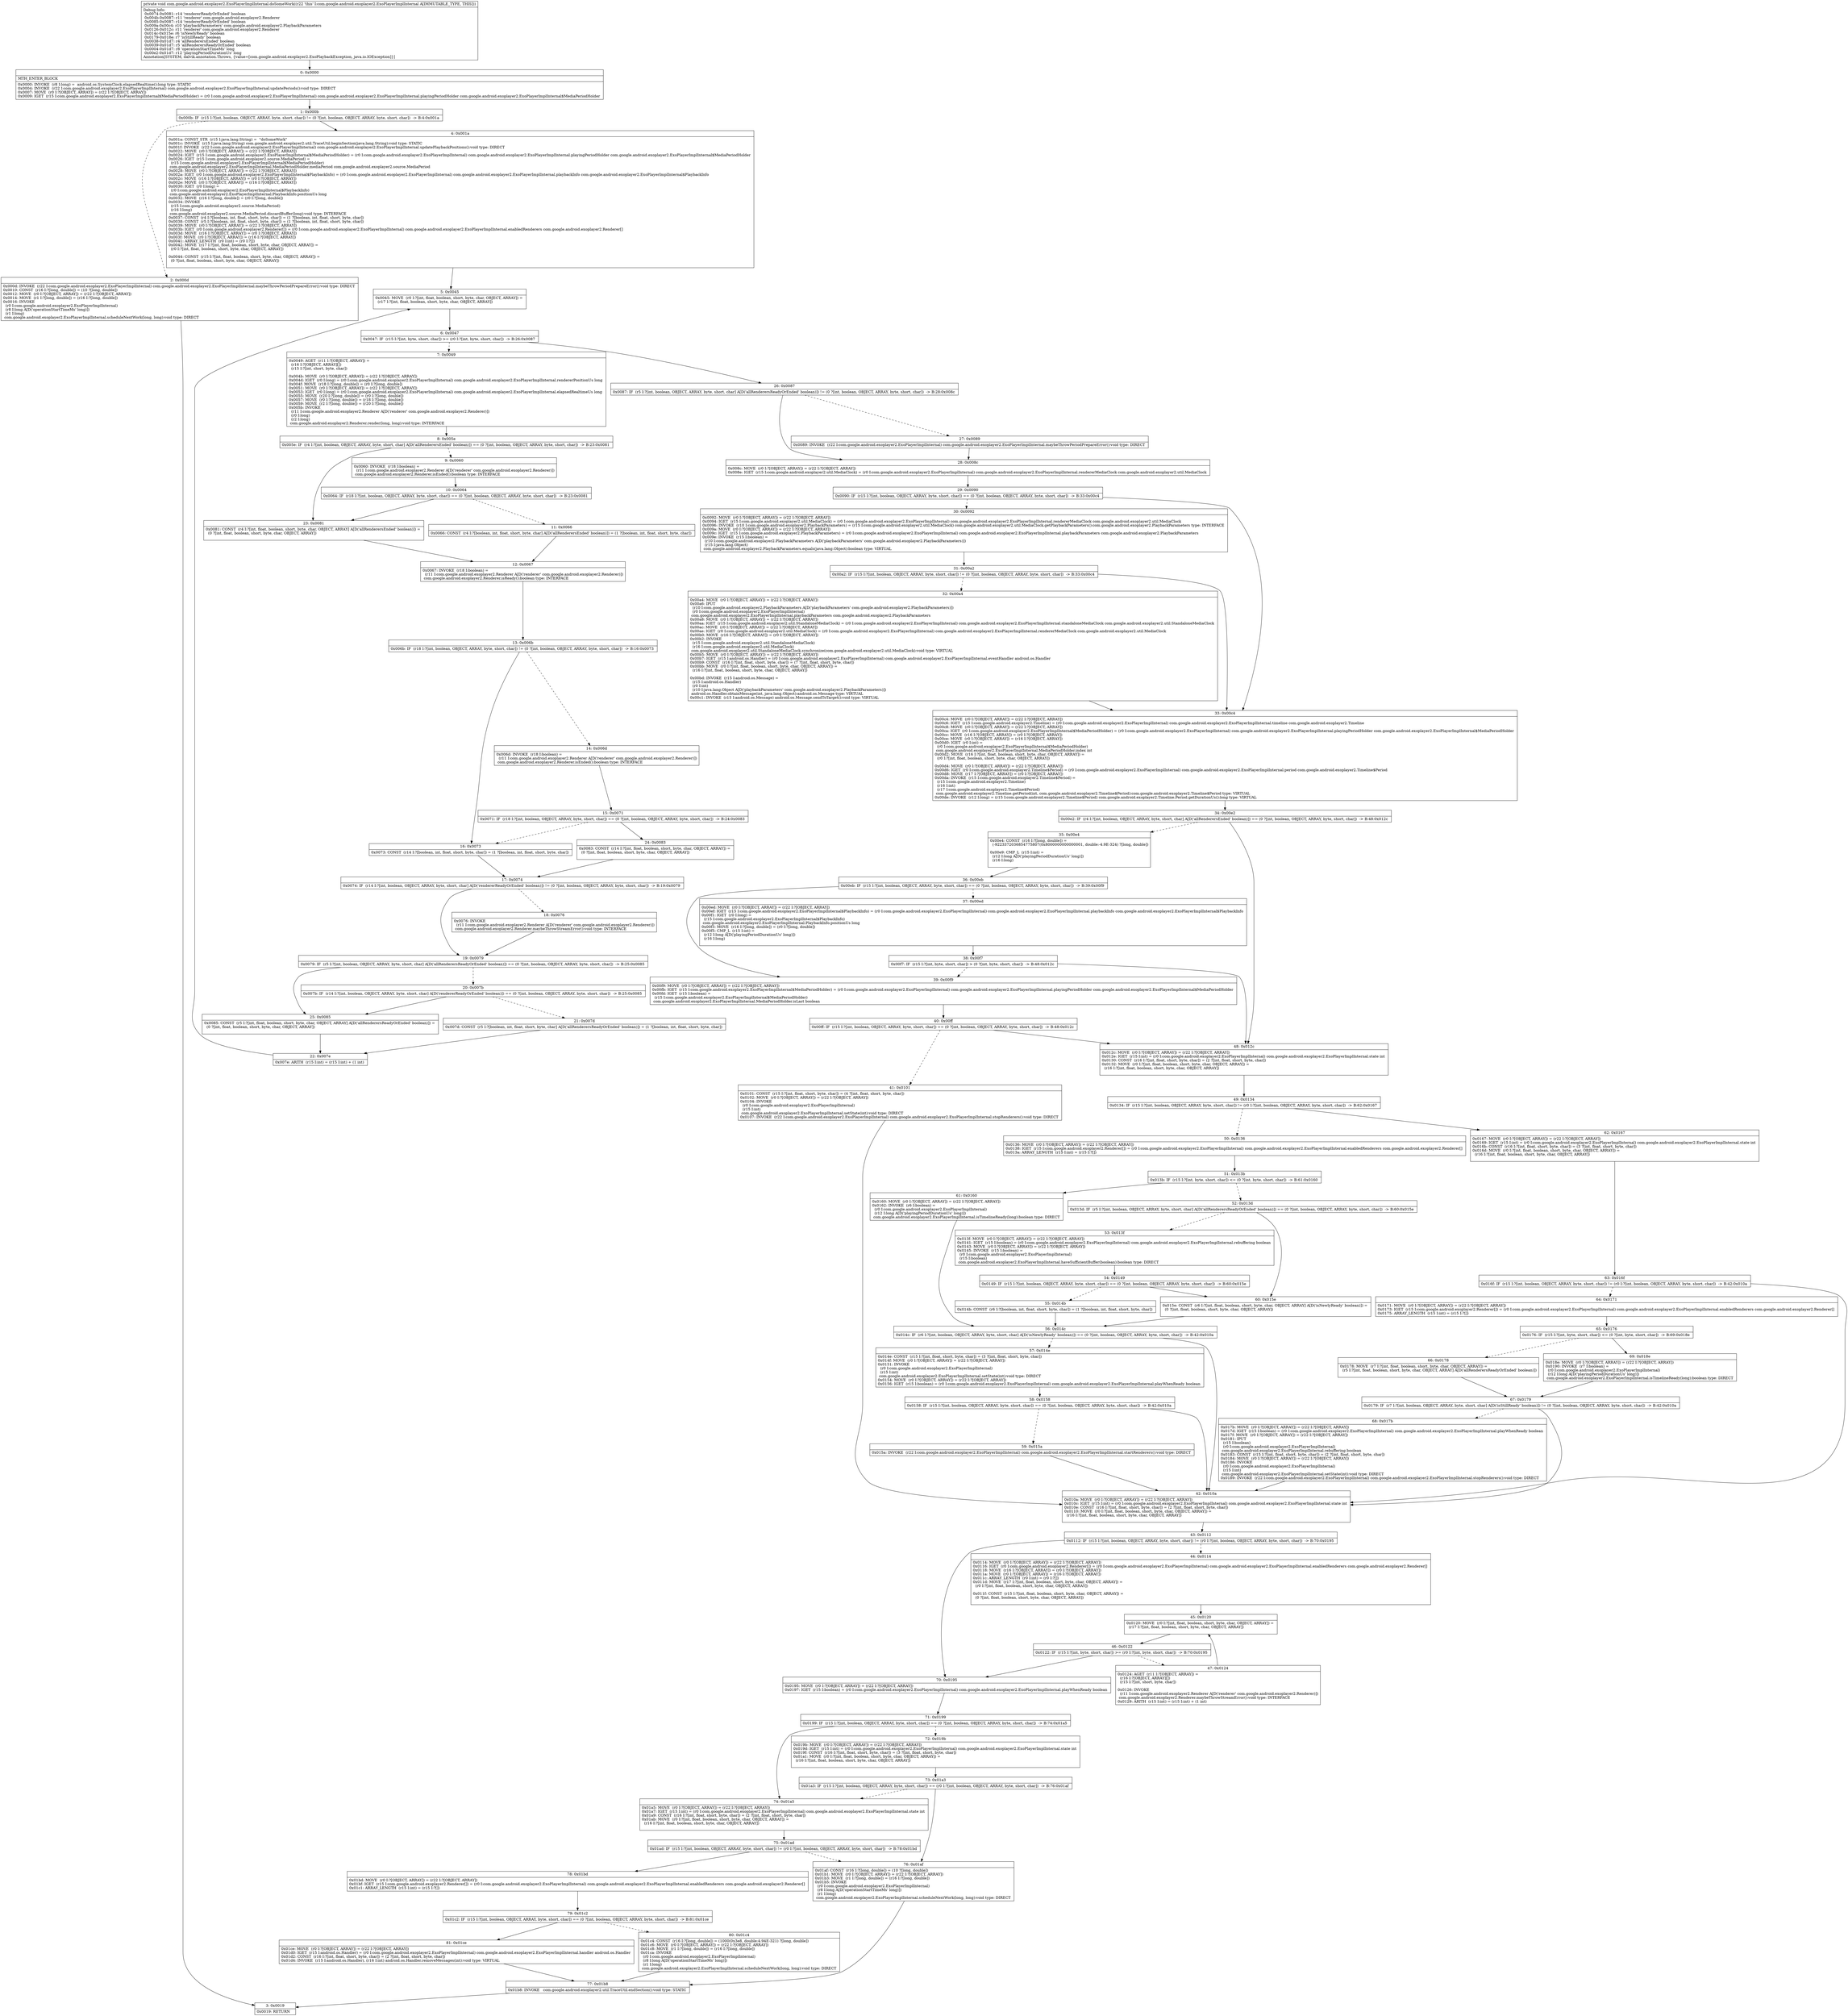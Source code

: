 digraph "CFG forcom.google.android.exoplayer2.ExoPlayerImplInternal.doSomeWork()V" {
Node_0 [shape=record,label="{0\:\ 0x0000|MTH_ENTER_BLOCK\l|0x0000: INVOKE  (r8 I:long) =  android.os.SystemClock.elapsedRealtime():long type: STATIC \l0x0004: INVOKE  (r22 I:com.google.android.exoplayer2.ExoPlayerImplInternal) com.google.android.exoplayer2.ExoPlayerImplInternal.updatePeriods():void type: DIRECT \l0x0007: MOVE  (r0 I:?[OBJECT, ARRAY]) = (r22 I:?[OBJECT, ARRAY]) \l0x0009: IGET  (r15 I:com.google.android.exoplayer2.ExoPlayerImplInternal$MediaPeriodHolder) = (r0 I:com.google.android.exoplayer2.ExoPlayerImplInternal) com.google.android.exoplayer2.ExoPlayerImplInternal.playingPeriodHolder com.google.android.exoplayer2.ExoPlayerImplInternal$MediaPeriodHolder \l}"];
Node_1 [shape=record,label="{1\:\ 0x000b|0x000b: IF  (r15 I:?[int, boolean, OBJECT, ARRAY, byte, short, char]) != (0 ?[int, boolean, OBJECT, ARRAY, byte, short, char])  \-\> B:4:0x001a \l}"];
Node_2 [shape=record,label="{2\:\ 0x000d|0x000d: INVOKE  (r22 I:com.google.android.exoplayer2.ExoPlayerImplInternal) com.google.android.exoplayer2.ExoPlayerImplInternal.maybeThrowPeriodPrepareError():void type: DIRECT \l0x0010: CONST  (r16 I:?[long, double]) = (10 ?[long, double]) \l0x0012: MOVE  (r0 I:?[OBJECT, ARRAY]) = (r22 I:?[OBJECT, ARRAY]) \l0x0014: MOVE  (r1 I:?[long, double]) = (r16 I:?[long, double]) \l0x0016: INVOKE  \l  (r0 I:com.google.android.exoplayer2.ExoPlayerImplInternal)\l  (r8 I:long A[D('operationStartTimeMs' long)])\l  (r1 I:long)\l com.google.android.exoplayer2.ExoPlayerImplInternal.scheduleNextWork(long, long):void type: DIRECT \l}"];
Node_3 [shape=record,label="{3\:\ 0x0019|0x0019: RETURN   \l}"];
Node_4 [shape=record,label="{4\:\ 0x001a|0x001a: CONST_STR  (r15 I:java.lang.String) =  \"doSomeWork\" \l0x001c: INVOKE  (r15 I:java.lang.String) com.google.android.exoplayer2.util.TraceUtil.beginSection(java.lang.String):void type: STATIC \l0x001f: INVOKE  (r22 I:com.google.android.exoplayer2.ExoPlayerImplInternal) com.google.android.exoplayer2.ExoPlayerImplInternal.updatePlaybackPositions():void type: DIRECT \l0x0022: MOVE  (r0 I:?[OBJECT, ARRAY]) = (r22 I:?[OBJECT, ARRAY]) \l0x0024: IGET  (r15 I:com.google.android.exoplayer2.ExoPlayerImplInternal$MediaPeriodHolder) = (r0 I:com.google.android.exoplayer2.ExoPlayerImplInternal) com.google.android.exoplayer2.ExoPlayerImplInternal.playingPeriodHolder com.google.android.exoplayer2.ExoPlayerImplInternal$MediaPeriodHolder \l0x0026: IGET  (r15 I:com.google.android.exoplayer2.source.MediaPeriod) = \l  (r15 I:com.google.android.exoplayer2.ExoPlayerImplInternal$MediaPeriodHolder)\l com.google.android.exoplayer2.ExoPlayerImplInternal.MediaPeriodHolder.mediaPeriod com.google.android.exoplayer2.source.MediaPeriod \l0x0028: MOVE  (r0 I:?[OBJECT, ARRAY]) = (r22 I:?[OBJECT, ARRAY]) \l0x002a: IGET  (r0 I:com.google.android.exoplayer2.ExoPlayerImplInternal$PlaybackInfo) = (r0 I:com.google.android.exoplayer2.ExoPlayerImplInternal) com.google.android.exoplayer2.ExoPlayerImplInternal.playbackInfo com.google.android.exoplayer2.ExoPlayerImplInternal$PlaybackInfo \l0x002c: MOVE  (r16 I:?[OBJECT, ARRAY]) = (r0 I:?[OBJECT, ARRAY]) \l0x002e: MOVE  (r0 I:?[OBJECT, ARRAY]) = (r16 I:?[OBJECT, ARRAY]) \l0x0030: IGET  (r0 I:long) = \l  (r0 I:com.google.android.exoplayer2.ExoPlayerImplInternal$PlaybackInfo)\l com.google.android.exoplayer2.ExoPlayerImplInternal.PlaybackInfo.positionUs long \l0x0032: MOVE  (r16 I:?[long, double]) = (r0 I:?[long, double]) \l0x0034: INVOKE  \l  (r15 I:com.google.android.exoplayer2.source.MediaPeriod)\l  (r16 I:long)\l com.google.android.exoplayer2.source.MediaPeriod.discardBuffer(long):void type: INTERFACE \l0x0037: CONST  (r4 I:?[boolean, int, float, short, byte, char]) = (1 ?[boolean, int, float, short, byte, char]) \l0x0038: CONST  (r5 I:?[boolean, int, float, short, byte, char]) = (1 ?[boolean, int, float, short, byte, char]) \l0x0039: MOVE  (r0 I:?[OBJECT, ARRAY]) = (r22 I:?[OBJECT, ARRAY]) \l0x003b: IGET  (r0 I:com.google.android.exoplayer2.Renderer[]) = (r0 I:com.google.android.exoplayer2.ExoPlayerImplInternal) com.google.android.exoplayer2.ExoPlayerImplInternal.enabledRenderers com.google.android.exoplayer2.Renderer[] \l0x003d: MOVE  (r16 I:?[OBJECT, ARRAY]) = (r0 I:?[OBJECT, ARRAY]) \l0x003f: MOVE  (r0 I:?[OBJECT, ARRAY]) = (r16 I:?[OBJECT, ARRAY]) \l0x0041: ARRAY_LENGTH  (r0 I:int) = (r0 I:?[]) \l0x0042: MOVE  (r17 I:?[int, float, boolean, short, byte, char, OBJECT, ARRAY]) = \l  (r0 I:?[int, float, boolean, short, byte, char, OBJECT, ARRAY])\l \l0x0044: CONST  (r15 I:?[int, float, boolean, short, byte, char, OBJECT, ARRAY]) = \l  (0 ?[int, float, boolean, short, byte, char, OBJECT, ARRAY])\l \l}"];
Node_5 [shape=record,label="{5\:\ 0x0045|0x0045: MOVE  (r0 I:?[int, float, boolean, short, byte, char, OBJECT, ARRAY]) = \l  (r17 I:?[int, float, boolean, short, byte, char, OBJECT, ARRAY])\l \l}"];
Node_6 [shape=record,label="{6\:\ 0x0047|0x0047: IF  (r15 I:?[int, byte, short, char]) \>= (r0 I:?[int, byte, short, char])  \-\> B:26:0x0087 \l}"];
Node_7 [shape=record,label="{7\:\ 0x0049|0x0049: AGET  (r11 I:?[OBJECT, ARRAY]) = \l  (r16 I:?[OBJECT, ARRAY][])\l  (r15 I:?[int, short, byte, char])\l \l0x004b: MOVE  (r0 I:?[OBJECT, ARRAY]) = (r22 I:?[OBJECT, ARRAY]) \l0x004d: IGET  (r0 I:long) = (r0 I:com.google.android.exoplayer2.ExoPlayerImplInternal) com.google.android.exoplayer2.ExoPlayerImplInternal.rendererPositionUs long \l0x004f: MOVE  (r18 I:?[long, double]) = (r0 I:?[long, double]) \l0x0051: MOVE  (r0 I:?[OBJECT, ARRAY]) = (r22 I:?[OBJECT, ARRAY]) \l0x0053: IGET  (r0 I:long) = (r0 I:com.google.android.exoplayer2.ExoPlayerImplInternal) com.google.android.exoplayer2.ExoPlayerImplInternal.elapsedRealtimeUs long \l0x0055: MOVE  (r20 I:?[long, double]) = (r0 I:?[long, double]) \l0x0057: MOVE  (r0 I:?[long, double]) = (r18 I:?[long, double]) \l0x0059: MOVE  (r2 I:?[long, double]) = (r20 I:?[long, double]) \l0x005b: INVOKE  \l  (r11 I:com.google.android.exoplayer2.Renderer A[D('renderer' com.google.android.exoplayer2.Renderer)])\l  (r0 I:long)\l  (r2 I:long)\l com.google.android.exoplayer2.Renderer.render(long, long):void type: INTERFACE \l}"];
Node_8 [shape=record,label="{8\:\ 0x005e|0x005e: IF  (r4 I:?[int, boolean, OBJECT, ARRAY, byte, short, char] A[D('allRenderersEnded' boolean)]) == (0 ?[int, boolean, OBJECT, ARRAY, byte, short, char])  \-\> B:23:0x0081 \l}"];
Node_9 [shape=record,label="{9\:\ 0x0060|0x0060: INVOKE  (r18 I:boolean) = \l  (r11 I:com.google.android.exoplayer2.Renderer A[D('renderer' com.google.android.exoplayer2.Renderer)])\l com.google.android.exoplayer2.Renderer.isEnded():boolean type: INTERFACE \l}"];
Node_10 [shape=record,label="{10\:\ 0x0064|0x0064: IF  (r18 I:?[int, boolean, OBJECT, ARRAY, byte, short, char]) == (0 ?[int, boolean, OBJECT, ARRAY, byte, short, char])  \-\> B:23:0x0081 \l}"];
Node_11 [shape=record,label="{11\:\ 0x0066|0x0066: CONST  (r4 I:?[boolean, int, float, short, byte, char] A[D('allRenderersEnded' boolean)]) = (1 ?[boolean, int, float, short, byte, char]) \l}"];
Node_12 [shape=record,label="{12\:\ 0x0067|0x0067: INVOKE  (r18 I:boolean) = \l  (r11 I:com.google.android.exoplayer2.Renderer A[D('renderer' com.google.android.exoplayer2.Renderer)])\l com.google.android.exoplayer2.Renderer.isReady():boolean type: INTERFACE \l}"];
Node_13 [shape=record,label="{13\:\ 0x006b|0x006b: IF  (r18 I:?[int, boolean, OBJECT, ARRAY, byte, short, char]) != (0 ?[int, boolean, OBJECT, ARRAY, byte, short, char])  \-\> B:16:0x0073 \l}"];
Node_14 [shape=record,label="{14\:\ 0x006d|0x006d: INVOKE  (r18 I:boolean) = \l  (r11 I:com.google.android.exoplayer2.Renderer A[D('renderer' com.google.android.exoplayer2.Renderer)])\l com.google.android.exoplayer2.Renderer.isEnded():boolean type: INTERFACE \l}"];
Node_15 [shape=record,label="{15\:\ 0x0071|0x0071: IF  (r18 I:?[int, boolean, OBJECT, ARRAY, byte, short, char]) == (0 ?[int, boolean, OBJECT, ARRAY, byte, short, char])  \-\> B:24:0x0083 \l}"];
Node_16 [shape=record,label="{16\:\ 0x0073|0x0073: CONST  (r14 I:?[boolean, int, float, short, byte, char]) = (1 ?[boolean, int, float, short, byte, char]) \l}"];
Node_17 [shape=record,label="{17\:\ 0x0074|0x0074: IF  (r14 I:?[int, boolean, OBJECT, ARRAY, byte, short, char] A[D('rendererReadyOrEnded' boolean)]) != (0 ?[int, boolean, OBJECT, ARRAY, byte, short, char])  \-\> B:19:0x0079 \l}"];
Node_18 [shape=record,label="{18\:\ 0x0076|0x0076: INVOKE  \l  (r11 I:com.google.android.exoplayer2.Renderer A[D('renderer' com.google.android.exoplayer2.Renderer)])\l com.google.android.exoplayer2.Renderer.maybeThrowStreamError():void type: INTERFACE \l}"];
Node_19 [shape=record,label="{19\:\ 0x0079|0x0079: IF  (r5 I:?[int, boolean, OBJECT, ARRAY, byte, short, char] A[D('allRenderersReadyOrEnded' boolean)]) == (0 ?[int, boolean, OBJECT, ARRAY, byte, short, char])  \-\> B:25:0x0085 \l}"];
Node_20 [shape=record,label="{20\:\ 0x007b|0x007b: IF  (r14 I:?[int, boolean, OBJECT, ARRAY, byte, short, char] A[D('rendererReadyOrEnded' boolean)]) == (0 ?[int, boolean, OBJECT, ARRAY, byte, short, char])  \-\> B:25:0x0085 \l}"];
Node_21 [shape=record,label="{21\:\ 0x007d|0x007d: CONST  (r5 I:?[boolean, int, float, short, byte, char] A[D('allRenderersReadyOrEnded' boolean)]) = (1 ?[boolean, int, float, short, byte, char]) \l}"];
Node_22 [shape=record,label="{22\:\ 0x007e|0x007e: ARITH  (r15 I:int) = (r15 I:int) + (1 int) \l}"];
Node_23 [shape=record,label="{23\:\ 0x0081|0x0081: CONST  (r4 I:?[int, float, boolean, short, byte, char, OBJECT, ARRAY] A[D('allRenderersEnded' boolean)]) = \l  (0 ?[int, float, boolean, short, byte, char, OBJECT, ARRAY])\l \l}"];
Node_24 [shape=record,label="{24\:\ 0x0083|0x0083: CONST  (r14 I:?[int, float, boolean, short, byte, char, OBJECT, ARRAY]) = \l  (0 ?[int, float, boolean, short, byte, char, OBJECT, ARRAY])\l \l}"];
Node_25 [shape=record,label="{25\:\ 0x0085|0x0085: CONST  (r5 I:?[int, float, boolean, short, byte, char, OBJECT, ARRAY] A[D('allRenderersReadyOrEnded' boolean)]) = \l  (0 ?[int, float, boolean, short, byte, char, OBJECT, ARRAY])\l \l}"];
Node_26 [shape=record,label="{26\:\ 0x0087|0x0087: IF  (r5 I:?[int, boolean, OBJECT, ARRAY, byte, short, char] A[D('allRenderersReadyOrEnded' boolean)]) != (0 ?[int, boolean, OBJECT, ARRAY, byte, short, char])  \-\> B:28:0x008c \l}"];
Node_27 [shape=record,label="{27\:\ 0x0089|0x0089: INVOKE  (r22 I:com.google.android.exoplayer2.ExoPlayerImplInternal) com.google.android.exoplayer2.ExoPlayerImplInternal.maybeThrowPeriodPrepareError():void type: DIRECT \l}"];
Node_28 [shape=record,label="{28\:\ 0x008c|0x008c: MOVE  (r0 I:?[OBJECT, ARRAY]) = (r22 I:?[OBJECT, ARRAY]) \l0x008e: IGET  (r15 I:com.google.android.exoplayer2.util.MediaClock) = (r0 I:com.google.android.exoplayer2.ExoPlayerImplInternal) com.google.android.exoplayer2.ExoPlayerImplInternal.rendererMediaClock com.google.android.exoplayer2.util.MediaClock \l}"];
Node_29 [shape=record,label="{29\:\ 0x0090|0x0090: IF  (r15 I:?[int, boolean, OBJECT, ARRAY, byte, short, char]) == (0 ?[int, boolean, OBJECT, ARRAY, byte, short, char])  \-\> B:33:0x00c4 \l}"];
Node_30 [shape=record,label="{30\:\ 0x0092|0x0092: MOVE  (r0 I:?[OBJECT, ARRAY]) = (r22 I:?[OBJECT, ARRAY]) \l0x0094: IGET  (r15 I:com.google.android.exoplayer2.util.MediaClock) = (r0 I:com.google.android.exoplayer2.ExoPlayerImplInternal) com.google.android.exoplayer2.ExoPlayerImplInternal.rendererMediaClock com.google.android.exoplayer2.util.MediaClock \l0x0096: INVOKE  (r10 I:com.google.android.exoplayer2.PlaybackParameters) = (r15 I:com.google.android.exoplayer2.util.MediaClock) com.google.android.exoplayer2.util.MediaClock.getPlaybackParameters():com.google.android.exoplayer2.PlaybackParameters type: INTERFACE \l0x009a: MOVE  (r0 I:?[OBJECT, ARRAY]) = (r22 I:?[OBJECT, ARRAY]) \l0x009c: IGET  (r15 I:com.google.android.exoplayer2.PlaybackParameters) = (r0 I:com.google.android.exoplayer2.ExoPlayerImplInternal) com.google.android.exoplayer2.ExoPlayerImplInternal.playbackParameters com.google.android.exoplayer2.PlaybackParameters \l0x009e: INVOKE  (r15 I:boolean) = \l  (r10 I:com.google.android.exoplayer2.PlaybackParameters A[D('playbackParameters' com.google.android.exoplayer2.PlaybackParameters)])\l  (r15 I:java.lang.Object)\l com.google.android.exoplayer2.PlaybackParameters.equals(java.lang.Object):boolean type: VIRTUAL \l}"];
Node_31 [shape=record,label="{31\:\ 0x00a2|0x00a2: IF  (r15 I:?[int, boolean, OBJECT, ARRAY, byte, short, char]) != (0 ?[int, boolean, OBJECT, ARRAY, byte, short, char])  \-\> B:33:0x00c4 \l}"];
Node_32 [shape=record,label="{32\:\ 0x00a4|0x00a4: MOVE  (r0 I:?[OBJECT, ARRAY]) = (r22 I:?[OBJECT, ARRAY]) \l0x00a6: IPUT  \l  (r10 I:com.google.android.exoplayer2.PlaybackParameters A[D('playbackParameters' com.google.android.exoplayer2.PlaybackParameters)])\l  (r0 I:com.google.android.exoplayer2.ExoPlayerImplInternal)\l com.google.android.exoplayer2.ExoPlayerImplInternal.playbackParameters com.google.android.exoplayer2.PlaybackParameters \l0x00a8: MOVE  (r0 I:?[OBJECT, ARRAY]) = (r22 I:?[OBJECT, ARRAY]) \l0x00aa: IGET  (r15 I:com.google.android.exoplayer2.util.StandaloneMediaClock) = (r0 I:com.google.android.exoplayer2.ExoPlayerImplInternal) com.google.android.exoplayer2.ExoPlayerImplInternal.standaloneMediaClock com.google.android.exoplayer2.util.StandaloneMediaClock \l0x00ac: MOVE  (r0 I:?[OBJECT, ARRAY]) = (r22 I:?[OBJECT, ARRAY]) \l0x00ae: IGET  (r0 I:com.google.android.exoplayer2.util.MediaClock) = (r0 I:com.google.android.exoplayer2.ExoPlayerImplInternal) com.google.android.exoplayer2.ExoPlayerImplInternal.rendererMediaClock com.google.android.exoplayer2.util.MediaClock \l0x00b0: MOVE  (r16 I:?[OBJECT, ARRAY]) = (r0 I:?[OBJECT, ARRAY]) \l0x00b2: INVOKE  \l  (r15 I:com.google.android.exoplayer2.util.StandaloneMediaClock)\l  (r16 I:com.google.android.exoplayer2.util.MediaClock)\l com.google.android.exoplayer2.util.StandaloneMediaClock.synchronize(com.google.android.exoplayer2.util.MediaClock):void type: VIRTUAL \l0x00b5: MOVE  (r0 I:?[OBJECT, ARRAY]) = (r22 I:?[OBJECT, ARRAY]) \l0x00b7: IGET  (r15 I:android.os.Handler) = (r0 I:com.google.android.exoplayer2.ExoPlayerImplInternal) com.google.android.exoplayer2.ExoPlayerImplInternal.eventHandler android.os.Handler \l0x00b9: CONST  (r16 I:?[int, float, short, byte, char]) = (7 ?[int, float, short, byte, char]) \l0x00bb: MOVE  (r0 I:?[int, float, boolean, short, byte, char, OBJECT, ARRAY]) = \l  (r16 I:?[int, float, boolean, short, byte, char, OBJECT, ARRAY])\l \l0x00bd: INVOKE  (r15 I:android.os.Message) = \l  (r15 I:android.os.Handler)\l  (r0 I:int)\l  (r10 I:java.lang.Object A[D('playbackParameters' com.google.android.exoplayer2.PlaybackParameters)])\l android.os.Handler.obtainMessage(int, java.lang.Object):android.os.Message type: VIRTUAL \l0x00c1: INVOKE  (r15 I:android.os.Message) android.os.Message.sendToTarget():void type: VIRTUAL \l}"];
Node_33 [shape=record,label="{33\:\ 0x00c4|0x00c4: MOVE  (r0 I:?[OBJECT, ARRAY]) = (r22 I:?[OBJECT, ARRAY]) \l0x00c6: IGET  (r15 I:com.google.android.exoplayer2.Timeline) = (r0 I:com.google.android.exoplayer2.ExoPlayerImplInternal) com.google.android.exoplayer2.ExoPlayerImplInternal.timeline com.google.android.exoplayer2.Timeline \l0x00c8: MOVE  (r0 I:?[OBJECT, ARRAY]) = (r22 I:?[OBJECT, ARRAY]) \l0x00ca: IGET  (r0 I:com.google.android.exoplayer2.ExoPlayerImplInternal$MediaPeriodHolder) = (r0 I:com.google.android.exoplayer2.ExoPlayerImplInternal) com.google.android.exoplayer2.ExoPlayerImplInternal.playingPeriodHolder com.google.android.exoplayer2.ExoPlayerImplInternal$MediaPeriodHolder \l0x00cc: MOVE  (r16 I:?[OBJECT, ARRAY]) = (r0 I:?[OBJECT, ARRAY]) \l0x00ce: MOVE  (r0 I:?[OBJECT, ARRAY]) = (r16 I:?[OBJECT, ARRAY]) \l0x00d0: IGET  (r0 I:int) = \l  (r0 I:com.google.android.exoplayer2.ExoPlayerImplInternal$MediaPeriodHolder)\l com.google.android.exoplayer2.ExoPlayerImplInternal.MediaPeriodHolder.index int \l0x00d2: MOVE  (r16 I:?[int, float, boolean, short, byte, char, OBJECT, ARRAY]) = \l  (r0 I:?[int, float, boolean, short, byte, char, OBJECT, ARRAY])\l \l0x00d4: MOVE  (r0 I:?[OBJECT, ARRAY]) = (r22 I:?[OBJECT, ARRAY]) \l0x00d6: IGET  (r0 I:com.google.android.exoplayer2.Timeline$Period) = (r0 I:com.google.android.exoplayer2.ExoPlayerImplInternal) com.google.android.exoplayer2.ExoPlayerImplInternal.period com.google.android.exoplayer2.Timeline$Period \l0x00d8: MOVE  (r17 I:?[OBJECT, ARRAY]) = (r0 I:?[OBJECT, ARRAY]) \l0x00da: INVOKE  (r15 I:com.google.android.exoplayer2.Timeline$Period) = \l  (r15 I:com.google.android.exoplayer2.Timeline)\l  (r16 I:int)\l  (r17 I:com.google.android.exoplayer2.Timeline$Period)\l com.google.android.exoplayer2.Timeline.getPeriod(int, com.google.android.exoplayer2.Timeline$Period):com.google.android.exoplayer2.Timeline$Period type: VIRTUAL \l0x00de: INVOKE  (r12 I:long) = (r15 I:com.google.android.exoplayer2.Timeline$Period) com.google.android.exoplayer2.Timeline.Period.getDurationUs():long type: VIRTUAL \l}"];
Node_34 [shape=record,label="{34\:\ 0x00e2|0x00e2: IF  (r4 I:?[int, boolean, OBJECT, ARRAY, byte, short, char] A[D('allRenderersEnded' boolean)]) == (0 ?[int, boolean, OBJECT, ARRAY, byte, short, char])  \-\> B:48:0x012c \l}"];
Node_35 [shape=record,label="{35\:\ 0x00e4|0x00e4: CONST  (r16 I:?[long, double]) = \l  (\-9223372036854775807(0x8000000000000001, double:\-4.9E\-324) ?[long, double])\l \l0x00e9: CMP_L  (r15 I:int) = \l  (r12 I:long A[D('playingPeriodDurationUs' long)])\l  (r16 I:long)\l \l}"];
Node_36 [shape=record,label="{36\:\ 0x00eb|0x00eb: IF  (r15 I:?[int, boolean, OBJECT, ARRAY, byte, short, char]) == (0 ?[int, boolean, OBJECT, ARRAY, byte, short, char])  \-\> B:39:0x00f9 \l}"];
Node_37 [shape=record,label="{37\:\ 0x00ed|0x00ed: MOVE  (r0 I:?[OBJECT, ARRAY]) = (r22 I:?[OBJECT, ARRAY]) \l0x00ef: IGET  (r15 I:com.google.android.exoplayer2.ExoPlayerImplInternal$PlaybackInfo) = (r0 I:com.google.android.exoplayer2.ExoPlayerImplInternal) com.google.android.exoplayer2.ExoPlayerImplInternal.playbackInfo com.google.android.exoplayer2.ExoPlayerImplInternal$PlaybackInfo \l0x00f1: IGET  (r0 I:long) = \l  (r15 I:com.google.android.exoplayer2.ExoPlayerImplInternal$PlaybackInfo)\l com.google.android.exoplayer2.ExoPlayerImplInternal.PlaybackInfo.positionUs long \l0x00f3: MOVE  (r16 I:?[long, double]) = (r0 I:?[long, double]) \l0x00f5: CMP_L  (r15 I:int) = \l  (r12 I:long A[D('playingPeriodDurationUs' long)])\l  (r16 I:long)\l \l}"];
Node_38 [shape=record,label="{38\:\ 0x00f7|0x00f7: IF  (r15 I:?[int, byte, short, char]) \> (0 ?[int, byte, short, char])  \-\> B:48:0x012c \l}"];
Node_39 [shape=record,label="{39\:\ 0x00f9|0x00f9: MOVE  (r0 I:?[OBJECT, ARRAY]) = (r22 I:?[OBJECT, ARRAY]) \l0x00fb: IGET  (r15 I:com.google.android.exoplayer2.ExoPlayerImplInternal$MediaPeriodHolder) = (r0 I:com.google.android.exoplayer2.ExoPlayerImplInternal) com.google.android.exoplayer2.ExoPlayerImplInternal.playingPeriodHolder com.google.android.exoplayer2.ExoPlayerImplInternal$MediaPeriodHolder \l0x00fd: IGET  (r15 I:boolean) = \l  (r15 I:com.google.android.exoplayer2.ExoPlayerImplInternal$MediaPeriodHolder)\l com.google.android.exoplayer2.ExoPlayerImplInternal.MediaPeriodHolder.isLast boolean \l}"];
Node_40 [shape=record,label="{40\:\ 0x00ff|0x00ff: IF  (r15 I:?[int, boolean, OBJECT, ARRAY, byte, short, char]) == (0 ?[int, boolean, OBJECT, ARRAY, byte, short, char])  \-\> B:48:0x012c \l}"];
Node_41 [shape=record,label="{41\:\ 0x0101|0x0101: CONST  (r15 I:?[int, float, short, byte, char]) = (4 ?[int, float, short, byte, char]) \l0x0102: MOVE  (r0 I:?[OBJECT, ARRAY]) = (r22 I:?[OBJECT, ARRAY]) \l0x0104: INVOKE  \l  (r0 I:com.google.android.exoplayer2.ExoPlayerImplInternal)\l  (r15 I:int)\l com.google.android.exoplayer2.ExoPlayerImplInternal.setState(int):void type: DIRECT \l0x0107: INVOKE  (r22 I:com.google.android.exoplayer2.ExoPlayerImplInternal) com.google.android.exoplayer2.ExoPlayerImplInternal.stopRenderers():void type: DIRECT \l}"];
Node_42 [shape=record,label="{42\:\ 0x010a|0x010a: MOVE  (r0 I:?[OBJECT, ARRAY]) = (r22 I:?[OBJECT, ARRAY]) \l0x010c: IGET  (r15 I:int) = (r0 I:com.google.android.exoplayer2.ExoPlayerImplInternal) com.google.android.exoplayer2.ExoPlayerImplInternal.state int \l0x010e: CONST  (r16 I:?[int, float, short, byte, char]) = (2 ?[int, float, short, byte, char]) \l0x0110: MOVE  (r0 I:?[int, float, boolean, short, byte, char, OBJECT, ARRAY]) = \l  (r16 I:?[int, float, boolean, short, byte, char, OBJECT, ARRAY])\l \l}"];
Node_43 [shape=record,label="{43\:\ 0x0112|0x0112: IF  (r15 I:?[int, boolean, OBJECT, ARRAY, byte, short, char]) != (r0 I:?[int, boolean, OBJECT, ARRAY, byte, short, char])  \-\> B:70:0x0195 \l}"];
Node_44 [shape=record,label="{44\:\ 0x0114|0x0114: MOVE  (r0 I:?[OBJECT, ARRAY]) = (r22 I:?[OBJECT, ARRAY]) \l0x0116: IGET  (r0 I:com.google.android.exoplayer2.Renderer[]) = (r0 I:com.google.android.exoplayer2.ExoPlayerImplInternal) com.google.android.exoplayer2.ExoPlayerImplInternal.enabledRenderers com.google.android.exoplayer2.Renderer[] \l0x0118: MOVE  (r16 I:?[OBJECT, ARRAY]) = (r0 I:?[OBJECT, ARRAY]) \l0x011a: MOVE  (r0 I:?[OBJECT, ARRAY]) = (r16 I:?[OBJECT, ARRAY]) \l0x011c: ARRAY_LENGTH  (r0 I:int) = (r0 I:?[]) \l0x011d: MOVE  (r17 I:?[int, float, boolean, short, byte, char, OBJECT, ARRAY]) = \l  (r0 I:?[int, float, boolean, short, byte, char, OBJECT, ARRAY])\l \l0x011f: CONST  (r15 I:?[int, float, boolean, short, byte, char, OBJECT, ARRAY]) = \l  (0 ?[int, float, boolean, short, byte, char, OBJECT, ARRAY])\l \l}"];
Node_45 [shape=record,label="{45\:\ 0x0120|0x0120: MOVE  (r0 I:?[int, float, boolean, short, byte, char, OBJECT, ARRAY]) = \l  (r17 I:?[int, float, boolean, short, byte, char, OBJECT, ARRAY])\l \l}"];
Node_46 [shape=record,label="{46\:\ 0x0122|0x0122: IF  (r15 I:?[int, byte, short, char]) \>= (r0 I:?[int, byte, short, char])  \-\> B:70:0x0195 \l}"];
Node_47 [shape=record,label="{47\:\ 0x0124|0x0124: AGET  (r11 I:?[OBJECT, ARRAY]) = \l  (r16 I:?[OBJECT, ARRAY][])\l  (r15 I:?[int, short, byte, char])\l \l0x0126: INVOKE  \l  (r11 I:com.google.android.exoplayer2.Renderer A[D('renderer' com.google.android.exoplayer2.Renderer)])\l com.google.android.exoplayer2.Renderer.maybeThrowStreamError():void type: INTERFACE \l0x0129: ARITH  (r15 I:int) = (r15 I:int) + (1 int) \l}"];
Node_48 [shape=record,label="{48\:\ 0x012c|0x012c: MOVE  (r0 I:?[OBJECT, ARRAY]) = (r22 I:?[OBJECT, ARRAY]) \l0x012e: IGET  (r15 I:int) = (r0 I:com.google.android.exoplayer2.ExoPlayerImplInternal) com.google.android.exoplayer2.ExoPlayerImplInternal.state int \l0x0130: CONST  (r16 I:?[int, float, short, byte, char]) = (2 ?[int, float, short, byte, char]) \l0x0132: MOVE  (r0 I:?[int, float, boolean, short, byte, char, OBJECT, ARRAY]) = \l  (r16 I:?[int, float, boolean, short, byte, char, OBJECT, ARRAY])\l \l}"];
Node_49 [shape=record,label="{49\:\ 0x0134|0x0134: IF  (r15 I:?[int, boolean, OBJECT, ARRAY, byte, short, char]) != (r0 I:?[int, boolean, OBJECT, ARRAY, byte, short, char])  \-\> B:62:0x0167 \l}"];
Node_50 [shape=record,label="{50\:\ 0x0136|0x0136: MOVE  (r0 I:?[OBJECT, ARRAY]) = (r22 I:?[OBJECT, ARRAY]) \l0x0138: IGET  (r15 I:com.google.android.exoplayer2.Renderer[]) = (r0 I:com.google.android.exoplayer2.ExoPlayerImplInternal) com.google.android.exoplayer2.ExoPlayerImplInternal.enabledRenderers com.google.android.exoplayer2.Renderer[] \l0x013a: ARRAY_LENGTH  (r15 I:int) = (r15 I:?[]) \l}"];
Node_51 [shape=record,label="{51\:\ 0x013b|0x013b: IF  (r15 I:?[int, byte, short, char]) \<= (0 ?[int, byte, short, char])  \-\> B:61:0x0160 \l}"];
Node_52 [shape=record,label="{52\:\ 0x013d|0x013d: IF  (r5 I:?[int, boolean, OBJECT, ARRAY, byte, short, char] A[D('allRenderersReadyOrEnded' boolean)]) == (0 ?[int, boolean, OBJECT, ARRAY, byte, short, char])  \-\> B:60:0x015e \l}"];
Node_53 [shape=record,label="{53\:\ 0x013f|0x013f: MOVE  (r0 I:?[OBJECT, ARRAY]) = (r22 I:?[OBJECT, ARRAY]) \l0x0141: IGET  (r15 I:boolean) = (r0 I:com.google.android.exoplayer2.ExoPlayerImplInternal) com.google.android.exoplayer2.ExoPlayerImplInternal.rebuffering boolean \l0x0143: MOVE  (r0 I:?[OBJECT, ARRAY]) = (r22 I:?[OBJECT, ARRAY]) \l0x0145: INVOKE  (r15 I:boolean) = \l  (r0 I:com.google.android.exoplayer2.ExoPlayerImplInternal)\l  (r15 I:boolean)\l com.google.android.exoplayer2.ExoPlayerImplInternal.haveSufficientBuffer(boolean):boolean type: DIRECT \l}"];
Node_54 [shape=record,label="{54\:\ 0x0149|0x0149: IF  (r15 I:?[int, boolean, OBJECT, ARRAY, byte, short, char]) == (0 ?[int, boolean, OBJECT, ARRAY, byte, short, char])  \-\> B:60:0x015e \l}"];
Node_55 [shape=record,label="{55\:\ 0x014b|0x014b: CONST  (r6 I:?[boolean, int, float, short, byte, char]) = (1 ?[boolean, int, float, short, byte, char]) \l}"];
Node_56 [shape=record,label="{56\:\ 0x014c|0x014c: IF  (r6 I:?[int, boolean, OBJECT, ARRAY, byte, short, char] A[D('isNewlyReady' boolean)]) == (0 ?[int, boolean, OBJECT, ARRAY, byte, short, char])  \-\> B:42:0x010a \l}"];
Node_57 [shape=record,label="{57\:\ 0x014e|0x014e: CONST  (r15 I:?[int, float, short, byte, char]) = (3 ?[int, float, short, byte, char]) \l0x014f: MOVE  (r0 I:?[OBJECT, ARRAY]) = (r22 I:?[OBJECT, ARRAY]) \l0x0151: INVOKE  \l  (r0 I:com.google.android.exoplayer2.ExoPlayerImplInternal)\l  (r15 I:int)\l com.google.android.exoplayer2.ExoPlayerImplInternal.setState(int):void type: DIRECT \l0x0154: MOVE  (r0 I:?[OBJECT, ARRAY]) = (r22 I:?[OBJECT, ARRAY]) \l0x0156: IGET  (r15 I:boolean) = (r0 I:com.google.android.exoplayer2.ExoPlayerImplInternal) com.google.android.exoplayer2.ExoPlayerImplInternal.playWhenReady boolean \l}"];
Node_58 [shape=record,label="{58\:\ 0x0158|0x0158: IF  (r15 I:?[int, boolean, OBJECT, ARRAY, byte, short, char]) == (0 ?[int, boolean, OBJECT, ARRAY, byte, short, char])  \-\> B:42:0x010a \l}"];
Node_59 [shape=record,label="{59\:\ 0x015a|0x015a: INVOKE  (r22 I:com.google.android.exoplayer2.ExoPlayerImplInternal) com.google.android.exoplayer2.ExoPlayerImplInternal.startRenderers():void type: DIRECT \l}"];
Node_60 [shape=record,label="{60\:\ 0x015e|0x015e: CONST  (r6 I:?[int, float, boolean, short, byte, char, OBJECT, ARRAY] A[D('isNewlyReady' boolean)]) = \l  (0 ?[int, float, boolean, short, byte, char, OBJECT, ARRAY])\l \l}"];
Node_61 [shape=record,label="{61\:\ 0x0160|0x0160: MOVE  (r0 I:?[OBJECT, ARRAY]) = (r22 I:?[OBJECT, ARRAY]) \l0x0162: INVOKE  (r6 I:boolean) = \l  (r0 I:com.google.android.exoplayer2.ExoPlayerImplInternal)\l  (r12 I:long A[D('playingPeriodDurationUs' long)])\l com.google.android.exoplayer2.ExoPlayerImplInternal.isTimelineReady(long):boolean type: DIRECT \l}"];
Node_62 [shape=record,label="{62\:\ 0x0167|0x0167: MOVE  (r0 I:?[OBJECT, ARRAY]) = (r22 I:?[OBJECT, ARRAY]) \l0x0169: IGET  (r15 I:int) = (r0 I:com.google.android.exoplayer2.ExoPlayerImplInternal) com.google.android.exoplayer2.ExoPlayerImplInternal.state int \l0x016b: CONST  (r16 I:?[int, float, short, byte, char]) = (3 ?[int, float, short, byte, char]) \l0x016d: MOVE  (r0 I:?[int, float, boolean, short, byte, char, OBJECT, ARRAY]) = \l  (r16 I:?[int, float, boolean, short, byte, char, OBJECT, ARRAY])\l \l}"];
Node_63 [shape=record,label="{63\:\ 0x016f|0x016f: IF  (r15 I:?[int, boolean, OBJECT, ARRAY, byte, short, char]) != (r0 I:?[int, boolean, OBJECT, ARRAY, byte, short, char])  \-\> B:42:0x010a \l}"];
Node_64 [shape=record,label="{64\:\ 0x0171|0x0171: MOVE  (r0 I:?[OBJECT, ARRAY]) = (r22 I:?[OBJECT, ARRAY]) \l0x0173: IGET  (r15 I:com.google.android.exoplayer2.Renderer[]) = (r0 I:com.google.android.exoplayer2.ExoPlayerImplInternal) com.google.android.exoplayer2.ExoPlayerImplInternal.enabledRenderers com.google.android.exoplayer2.Renderer[] \l0x0175: ARRAY_LENGTH  (r15 I:int) = (r15 I:?[]) \l}"];
Node_65 [shape=record,label="{65\:\ 0x0176|0x0176: IF  (r15 I:?[int, byte, short, char]) \<= (0 ?[int, byte, short, char])  \-\> B:69:0x018e \l}"];
Node_66 [shape=record,label="{66\:\ 0x0178|0x0178: MOVE  (r7 I:?[int, float, boolean, short, byte, char, OBJECT, ARRAY]) = \l  (r5 I:?[int, float, boolean, short, byte, char, OBJECT, ARRAY] A[D('allRenderersReadyOrEnded' boolean)])\l \l}"];
Node_67 [shape=record,label="{67\:\ 0x0179|0x0179: IF  (r7 I:?[int, boolean, OBJECT, ARRAY, byte, short, char] A[D('isStillReady' boolean)]) != (0 ?[int, boolean, OBJECT, ARRAY, byte, short, char])  \-\> B:42:0x010a \l}"];
Node_68 [shape=record,label="{68\:\ 0x017b|0x017b: MOVE  (r0 I:?[OBJECT, ARRAY]) = (r22 I:?[OBJECT, ARRAY]) \l0x017d: IGET  (r15 I:boolean) = (r0 I:com.google.android.exoplayer2.ExoPlayerImplInternal) com.google.android.exoplayer2.ExoPlayerImplInternal.playWhenReady boolean \l0x017f: MOVE  (r0 I:?[OBJECT, ARRAY]) = (r22 I:?[OBJECT, ARRAY]) \l0x0181: IPUT  \l  (r15 I:boolean)\l  (r0 I:com.google.android.exoplayer2.ExoPlayerImplInternal)\l com.google.android.exoplayer2.ExoPlayerImplInternal.rebuffering boolean \l0x0183: CONST  (r15 I:?[int, float, short, byte, char]) = (2 ?[int, float, short, byte, char]) \l0x0184: MOVE  (r0 I:?[OBJECT, ARRAY]) = (r22 I:?[OBJECT, ARRAY]) \l0x0186: INVOKE  \l  (r0 I:com.google.android.exoplayer2.ExoPlayerImplInternal)\l  (r15 I:int)\l com.google.android.exoplayer2.ExoPlayerImplInternal.setState(int):void type: DIRECT \l0x0189: INVOKE  (r22 I:com.google.android.exoplayer2.ExoPlayerImplInternal) com.google.android.exoplayer2.ExoPlayerImplInternal.stopRenderers():void type: DIRECT \l}"];
Node_69 [shape=record,label="{69\:\ 0x018e|0x018e: MOVE  (r0 I:?[OBJECT, ARRAY]) = (r22 I:?[OBJECT, ARRAY]) \l0x0190: INVOKE  (r7 I:boolean) = \l  (r0 I:com.google.android.exoplayer2.ExoPlayerImplInternal)\l  (r12 I:long A[D('playingPeriodDurationUs' long)])\l com.google.android.exoplayer2.ExoPlayerImplInternal.isTimelineReady(long):boolean type: DIRECT \l}"];
Node_70 [shape=record,label="{70\:\ 0x0195|0x0195: MOVE  (r0 I:?[OBJECT, ARRAY]) = (r22 I:?[OBJECT, ARRAY]) \l0x0197: IGET  (r15 I:boolean) = (r0 I:com.google.android.exoplayer2.ExoPlayerImplInternal) com.google.android.exoplayer2.ExoPlayerImplInternal.playWhenReady boolean \l}"];
Node_71 [shape=record,label="{71\:\ 0x0199|0x0199: IF  (r15 I:?[int, boolean, OBJECT, ARRAY, byte, short, char]) == (0 ?[int, boolean, OBJECT, ARRAY, byte, short, char])  \-\> B:74:0x01a5 \l}"];
Node_72 [shape=record,label="{72\:\ 0x019b|0x019b: MOVE  (r0 I:?[OBJECT, ARRAY]) = (r22 I:?[OBJECT, ARRAY]) \l0x019d: IGET  (r15 I:int) = (r0 I:com.google.android.exoplayer2.ExoPlayerImplInternal) com.google.android.exoplayer2.ExoPlayerImplInternal.state int \l0x019f: CONST  (r16 I:?[int, float, short, byte, char]) = (3 ?[int, float, short, byte, char]) \l0x01a1: MOVE  (r0 I:?[int, float, boolean, short, byte, char, OBJECT, ARRAY]) = \l  (r16 I:?[int, float, boolean, short, byte, char, OBJECT, ARRAY])\l \l}"];
Node_73 [shape=record,label="{73\:\ 0x01a3|0x01a3: IF  (r15 I:?[int, boolean, OBJECT, ARRAY, byte, short, char]) == (r0 I:?[int, boolean, OBJECT, ARRAY, byte, short, char])  \-\> B:76:0x01af \l}"];
Node_74 [shape=record,label="{74\:\ 0x01a5|0x01a5: MOVE  (r0 I:?[OBJECT, ARRAY]) = (r22 I:?[OBJECT, ARRAY]) \l0x01a7: IGET  (r15 I:int) = (r0 I:com.google.android.exoplayer2.ExoPlayerImplInternal) com.google.android.exoplayer2.ExoPlayerImplInternal.state int \l0x01a9: CONST  (r16 I:?[int, float, short, byte, char]) = (2 ?[int, float, short, byte, char]) \l0x01ab: MOVE  (r0 I:?[int, float, boolean, short, byte, char, OBJECT, ARRAY]) = \l  (r16 I:?[int, float, boolean, short, byte, char, OBJECT, ARRAY])\l \l}"];
Node_75 [shape=record,label="{75\:\ 0x01ad|0x01ad: IF  (r15 I:?[int, boolean, OBJECT, ARRAY, byte, short, char]) != (r0 I:?[int, boolean, OBJECT, ARRAY, byte, short, char])  \-\> B:78:0x01bd \l}"];
Node_76 [shape=record,label="{76\:\ 0x01af|0x01af: CONST  (r16 I:?[long, double]) = (10 ?[long, double]) \l0x01b1: MOVE  (r0 I:?[OBJECT, ARRAY]) = (r22 I:?[OBJECT, ARRAY]) \l0x01b3: MOVE  (r1 I:?[long, double]) = (r16 I:?[long, double]) \l0x01b5: INVOKE  \l  (r0 I:com.google.android.exoplayer2.ExoPlayerImplInternal)\l  (r8 I:long A[D('operationStartTimeMs' long)])\l  (r1 I:long)\l com.google.android.exoplayer2.ExoPlayerImplInternal.scheduleNextWork(long, long):void type: DIRECT \l}"];
Node_77 [shape=record,label="{77\:\ 0x01b8|0x01b8: INVOKE   com.google.android.exoplayer2.util.TraceUtil.endSection():void type: STATIC \l}"];
Node_78 [shape=record,label="{78\:\ 0x01bd|0x01bd: MOVE  (r0 I:?[OBJECT, ARRAY]) = (r22 I:?[OBJECT, ARRAY]) \l0x01bf: IGET  (r15 I:com.google.android.exoplayer2.Renderer[]) = (r0 I:com.google.android.exoplayer2.ExoPlayerImplInternal) com.google.android.exoplayer2.ExoPlayerImplInternal.enabledRenderers com.google.android.exoplayer2.Renderer[] \l0x01c1: ARRAY_LENGTH  (r15 I:int) = (r15 I:?[]) \l}"];
Node_79 [shape=record,label="{79\:\ 0x01c2|0x01c2: IF  (r15 I:?[int, boolean, OBJECT, ARRAY, byte, short, char]) == (0 ?[int, boolean, OBJECT, ARRAY, byte, short, char])  \-\> B:81:0x01ce \l}"];
Node_80 [shape=record,label="{80\:\ 0x01c4|0x01c4: CONST  (r16 I:?[long, double]) = (1000(0x3e8, double:4.94E\-321) ?[long, double]) \l0x01c6: MOVE  (r0 I:?[OBJECT, ARRAY]) = (r22 I:?[OBJECT, ARRAY]) \l0x01c8: MOVE  (r1 I:?[long, double]) = (r16 I:?[long, double]) \l0x01ca: INVOKE  \l  (r0 I:com.google.android.exoplayer2.ExoPlayerImplInternal)\l  (r8 I:long A[D('operationStartTimeMs' long)])\l  (r1 I:long)\l com.google.android.exoplayer2.ExoPlayerImplInternal.scheduleNextWork(long, long):void type: DIRECT \l}"];
Node_81 [shape=record,label="{81\:\ 0x01ce|0x01ce: MOVE  (r0 I:?[OBJECT, ARRAY]) = (r22 I:?[OBJECT, ARRAY]) \l0x01d0: IGET  (r15 I:android.os.Handler) = (r0 I:com.google.android.exoplayer2.ExoPlayerImplInternal) com.google.android.exoplayer2.ExoPlayerImplInternal.handler android.os.Handler \l0x01d2: CONST  (r16 I:?[int, float, short, byte, char]) = (2 ?[int, float, short, byte, char]) \l0x01d4: INVOKE  (r15 I:android.os.Handler), (r16 I:int) android.os.Handler.removeMessages(int):void type: VIRTUAL \l}"];
MethodNode[shape=record,label="{private void com.google.android.exoplayer2.ExoPlayerImplInternal.doSomeWork((r22 'this' I:com.google.android.exoplayer2.ExoPlayerImplInternal A[IMMUTABLE_TYPE, THIS]))  | Debug Info:\l  0x0074\-0x0081: r14 'rendererReadyOrEnded' boolean\l  0x004b\-0x0087: r11 'renderer' com.google.android.exoplayer2.Renderer\l  0x0085\-0x0087: r14 'rendererReadyOrEnded' boolean\l  0x009a\-0x00c4: r10 'playbackParameters' com.google.android.exoplayer2.PlaybackParameters\l  0x0126\-0x012c: r11 'renderer' com.google.android.exoplayer2.Renderer\l  0x014c\-0x015e: r6 'isNewlyReady' boolean\l  0x0179\-0x018e: r7 'isStillReady' boolean\l  0x0038\-0x01d7: r4 'allRenderersEnded' boolean\l  0x0039\-0x01d7: r5 'allRenderersReadyOrEnded' boolean\l  0x0004\-0x01d7: r8 'operationStartTimeMs' long\l  0x00e2\-0x01d7: r12 'playingPeriodDurationUs' long\lAnnotation[SYSTEM, dalvik.annotation.Throws, \{value=[com.google.android.exoplayer2.ExoPlaybackException, java.io.IOException]\}]\l}"];
MethodNode -> Node_0;
Node_0 -> Node_1;
Node_1 -> Node_2[style=dashed];
Node_1 -> Node_4;
Node_2 -> Node_3;
Node_4 -> Node_5;
Node_5 -> Node_6;
Node_6 -> Node_7[style=dashed];
Node_6 -> Node_26;
Node_7 -> Node_8;
Node_8 -> Node_9[style=dashed];
Node_8 -> Node_23;
Node_9 -> Node_10;
Node_10 -> Node_11[style=dashed];
Node_10 -> Node_23;
Node_11 -> Node_12;
Node_12 -> Node_13;
Node_13 -> Node_14[style=dashed];
Node_13 -> Node_16;
Node_14 -> Node_15;
Node_15 -> Node_16[style=dashed];
Node_15 -> Node_24;
Node_16 -> Node_17;
Node_17 -> Node_18[style=dashed];
Node_17 -> Node_19;
Node_18 -> Node_19;
Node_19 -> Node_20[style=dashed];
Node_19 -> Node_25;
Node_20 -> Node_21[style=dashed];
Node_20 -> Node_25;
Node_21 -> Node_22;
Node_22 -> Node_5;
Node_23 -> Node_12;
Node_24 -> Node_17;
Node_25 -> Node_22;
Node_26 -> Node_27[style=dashed];
Node_26 -> Node_28;
Node_27 -> Node_28;
Node_28 -> Node_29;
Node_29 -> Node_30[style=dashed];
Node_29 -> Node_33;
Node_30 -> Node_31;
Node_31 -> Node_32[style=dashed];
Node_31 -> Node_33;
Node_32 -> Node_33;
Node_33 -> Node_34;
Node_34 -> Node_35[style=dashed];
Node_34 -> Node_48;
Node_35 -> Node_36;
Node_36 -> Node_37[style=dashed];
Node_36 -> Node_39;
Node_37 -> Node_38;
Node_38 -> Node_39[style=dashed];
Node_38 -> Node_48;
Node_39 -> Node_40;
Node_40 -> Node_41[style=dashed];
Node_40 -> Node_48;
Node_41 -> Node_42;
Node_42 -> Node_43;
Node_43 -> Node_44[style=dashed];
Node_43 -> Node_70;
Node_44 -> Node_45;
Node_45 -> Node_46;
Node_46 -> Node_47[style=dashed];
Node_46 -> Node_70;
Node_47 -> Node_45;
Node_48 -> Node_49;
Node_49 -> Node_50[style=dashed];
Node_49 -> Node_62;
Node_50 -> Node_51;
Node_51 -> Node_52[style=dashed];
Node_51 -> Node_61;
Node_52 -> Node_53[style=dashed];
Node_52 -> Node_60;
Node_53 -> Node_54;
Node_54 -> Node_55[style=dashed];
Node_54 -> Node_60;
Node_55 -> Node_56;
Node_56 -> Node_42;
Node_56 -> Node_57[style=dashed];
Node_57 -> Node_58;
Node_58 -> Node_42;
Node_58 -> Node_59[style=dashed];
Node_59 -> Node_42;
Node_60 -> Node_56;
Node_61 -> Node_56;
Node_62 -> Node_63;
Node_63 -> Node_42;
Node_63 -> Node_64[style=dashed];
Node_64 -> Node_65;
Node_65 -> Node_66[style=dashed];
Node_65 -> Node_69;
Node_66 -> Node_67;
Node_67 -> Node_42;
Node_67 -> Node_68[style=dashed];
Node_68 -> Node_42;
Node_69 -> Node_67;
Node_70 -> Node_71;
Node_71 -> Node_72[style=dashed];
Node_71 -> Node_74;
Node_72 -> Node_73;
Node_73 -> Node_74[style=dashed];
Node_73 -> Node_76;
Node_74 -> Node_75;
Node_75 -> Node_76[style=dashed];
Node_75 -> Node_78;
Node_76 -> Node_77;
Node_77 -> Node_3;
Node_78 -> Node_79;
Node_79 -> Node_80[style=dashed];
Node_79 -> Node_81;
Node_80 -> Node_77;
Node_81 -> Node_77;
}

